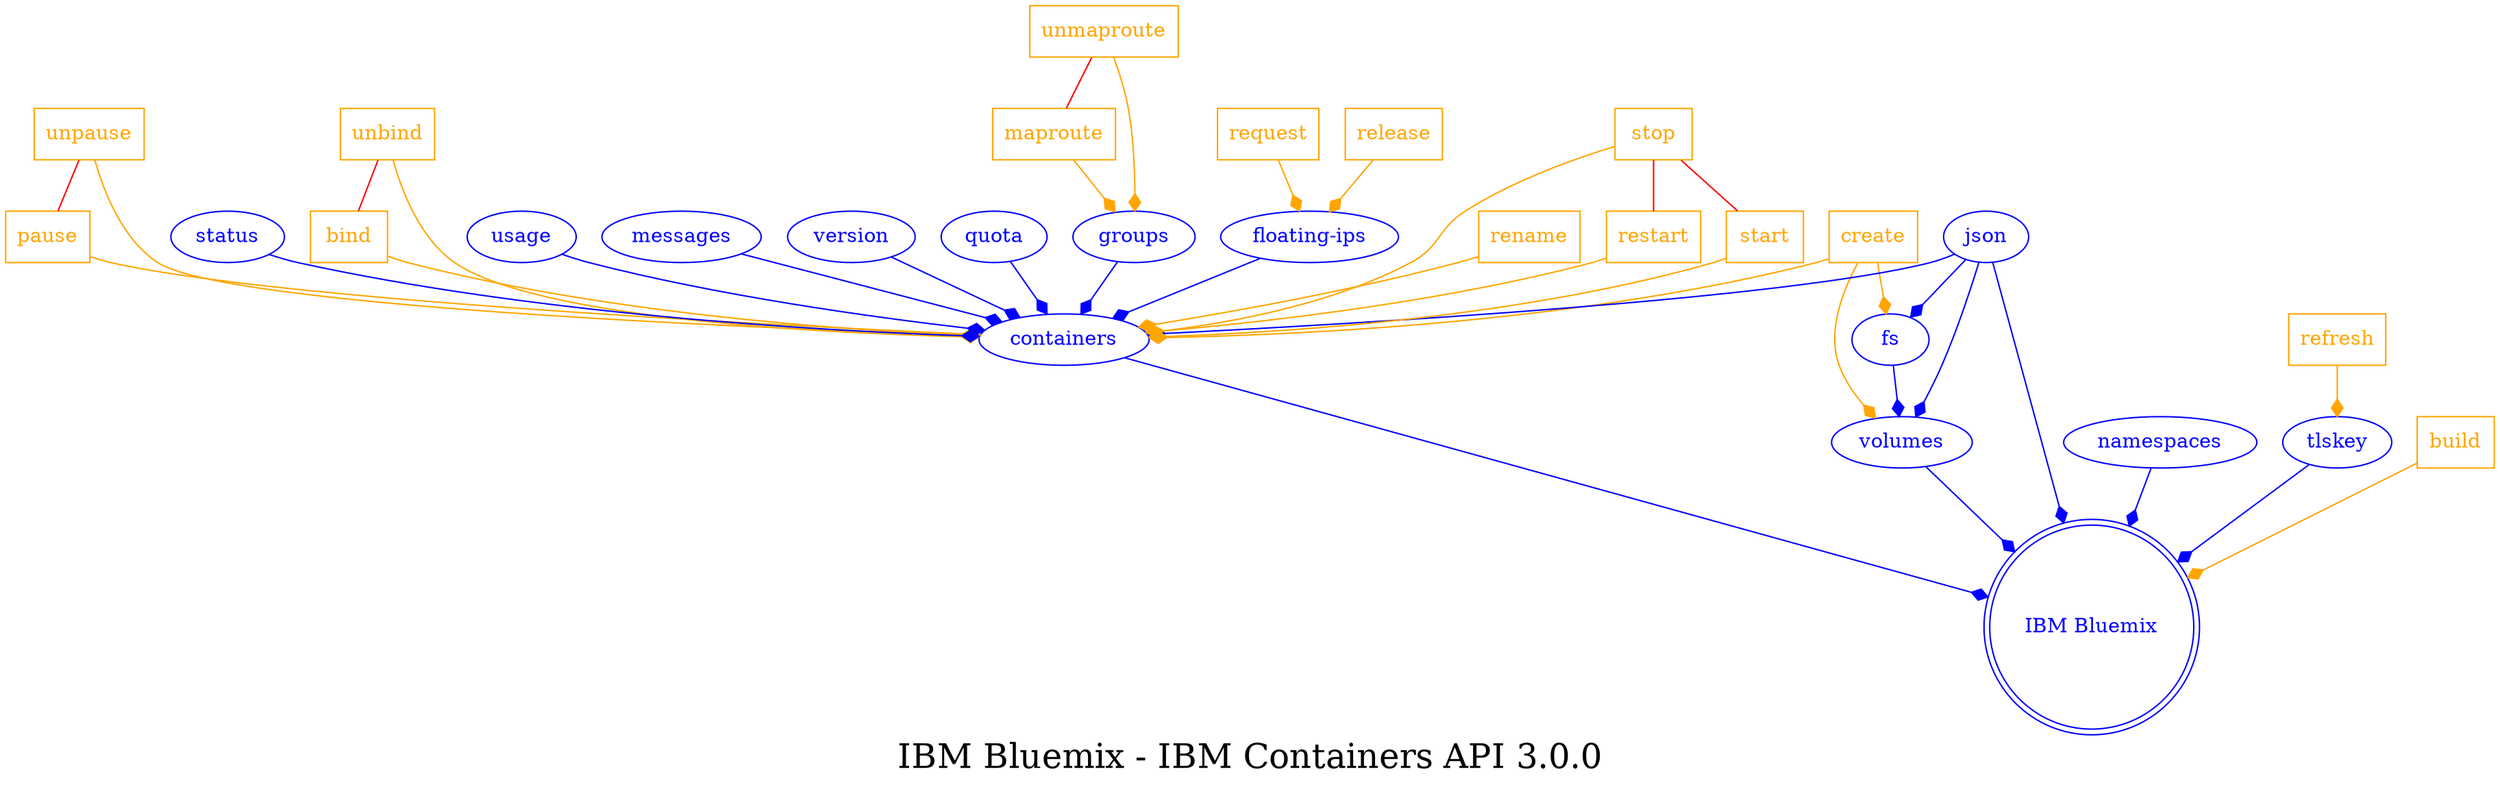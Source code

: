 digraph LexiconGraph {
graph[label="IBM Bluemix - IBM Containers API 3.0.0", fontsize=24]
splines=true
"IBM Bluemix" [color=blue, fontcolor=blue, shape=doublecircle]
"containers" -> "IBM Bluemix" [color=blue, fontcolor=blue, arrowhead=diamond, arrowtail=none]
"containers" [color=blue, fontcolor=blue, shape=ellipse]
"create" [color=orange, fontcolor=orange, shape=box]
"create" -> "containers" [color=orange, fontcolor=orange, arrowhead=diamond, arrowtail=none]
"floating-ips" -> "containers" [color=blue, fontcolor=blue, arrowhead=diamond, arrowtail=none]
"floating-ips" [color=blue, fontcolor=blue, shape=ellipse]
"request" [color=orange, fontcolor=orange, shape=box]
"request" -> "floating-ips" [color=orange, fontcolor=orange, arrowhead=diamond, arrowtail=none]
"release" [color=orange, fontcolor=orange, shape=box]
"release" -> "floating-ips" [color=orange, fontcolor=orange, arrowhead=diamond, arrowtail=none]
"stop" [color=orange, fontcolor=orange, shape=box]
"stop" -> "containers" [color=orange, fontcolor=orange, arrowhead=diamond, arrowtail=none]
"json" -> "containers" [color=blue, fontcolor=blue, arrowhead=diamond, arrowtail=none]
"json" [color=blue, fontcolor=blue, shape=ellipse]
"restart" [color=orange, fontcolor=orange, shape=box]
"restart" -> "containers" [color=orange, fontcolor=orange, arrowhead=diamond, arrowtail=none]
"stop" -> "restart" [color=red, fontcolor=red, arrowhead=none, arrowtail=none]
"rename" [color=orange, fontcolor=orange, shape=box]
"rename" -> "containers" [color=orange, fontcolor=orange, arrowhead=diamond, arrowtail=none]
"unpause" [color=orange, fontcolor=orange, shape=box]
"unpause" -> "containers" [color=orange, fontcolor=orange, arrowhead=diamond, arrowtail=none]
"unbind" [color=orange, fontcolor=orange, shape=box]
"unbind" -> "containers" [color=orange, fontcolor=orange, arrowhead=diamond, arrowtail=none]
"bind" [color=orange, fontcolor=orange, shape=box]
"bind" -> "containers" [color=orange, fontcolor=orange, arrowhead=diamond, arrowtail=none]
"unbind" -> "bind" [color=red, fontcolor=red, arrowhead=none, arrowtail=none]
"pause" [color=orange, fontcolor=orange, shape=box]
"pause" -> "containers" [color=orange, fontcolor=orange, arrowhead=diamond, arrowtail=none]
"unpause" -> "pause" [color=red, fontcolor=red, arrowhead=none, arrowtail=none]
"status" -> "containers" [color=blue, fontcolor=blue, arrowhead=diamond, arrowtail=none]
"status" [color=blue, fontcolor=blue, shape=ellipse]
"start" [color=orange, fontcolor=orange, shape=box]
"start" -> "containers" [color=orange, fontcolor=orange, arrowhead=diamond, arrowtail=none]
"stop" -> "start" [color=red, fontcolor=red, arrowhead=none, arrowtail=none]
"groups" -> "containers" [color=blue, fontcolor=blue, arrowhead=diamond, arrowtail=none]
"groups" [color=blue, fontcolor=blue, shape=ellipse]
"unmaproute" [color=orange, fontcolor=orange, shape=box]
"unmaproute" -> "groups" [color=orange, fontcolor=orange, arrowhead=diamond, arrowtail=none]
"maproute" [color=orange, fontcolor=orange, shape=box]
"maproute" -> "groups" [color=orange, fontcolor=orange, arrowhead=diamond, arrowtail=none]
"unmaproute" -> "maproute" [color=red, fontcolor=red, arrowhead=none, arrowtail=none]
"usage" -> "containers" [color=blue, fontcolor=blue, arrowhead=diamond, arrowtail=none]
"usage" [color=blue, fontcolor=blue, shape=ellipse]
"messages" -> "containers" [color=blue, fontcolor=blue, arrowhead=diamond, arrowtail=none]
"messages" [color=blue, fontcolor=blue, shape=ellipse]
"version" -> "containers" [color=blue, fontcolor=blue, arrowhead=diamond, arrowtail=none]
"version" [color=blue, fontcolor=blue, shape=ellipse]
"quota" -> "containers" [color=blue, fontcolor=blue, arrowhead=diamond, arrowtail=none]
"quota" [color=blue, fontcolor=blue, shape=ellipse]
"volumes" -> "IBM Bluemix" [color=blue, fontcolor=blue, arrowhead=diamond, arrowtail=none]
"volumes" [color=blue, fontcolor=blue, shape=ellipse]
"json" -> "volumes" [color=blue, fontcolor=blue, arrowhead=diamond, arrowtail=none]
"fs" -> "volumes" [color=blue, fontcolor=blue, arrowhead=diamond, arrowtail=none]
"fs" [color=blue, fontcolor=blue, shape=ellipse]
"json" -> "fs" [color=blue, fontcolor=blue, arrowhead=diamond, arrowtail=none]
"create" -> "fs" [color=orange, fontcolor=orange, arrowhead=diamond, arrowtail=none]
"create" -> "volumes" [color=orange, fontcolor=orange, arrowhead=diamond, arrowtail=none]
"namespaces" -> "IBM Bluemix" [color=blue, fontcolor=blue, arrowhead=diamond, arrowtail=none]
"namespaces" [color=blue, fontcolor=blue, shape=ellipse]
"tlskey" -> "IBM Bluemix" [color=blue, fontcolor=blue, arrowhead=diamond, arrowtail=none]
"tlskey" [color=blue, fontcolor=blue, shape=ellipse]
"refresh" [color=orange, fontcolor=orange, shape=box]
"refresh" -> "tlskey" [color=orange, fontcolor=orange, arrowhead=diamond, arrowtail=none]
"json" -> "IBM Bluemix" [color=blue, fontcolor=blue, arrowhead=diamond, arrowtail=none]
"build" [color=orange, fontcolor=orange, shape=box]
"build" -> "IBM Bluemix" [color=orange, fontcolor=orange, arrowhead=diamond, arrowtail=none]
}
